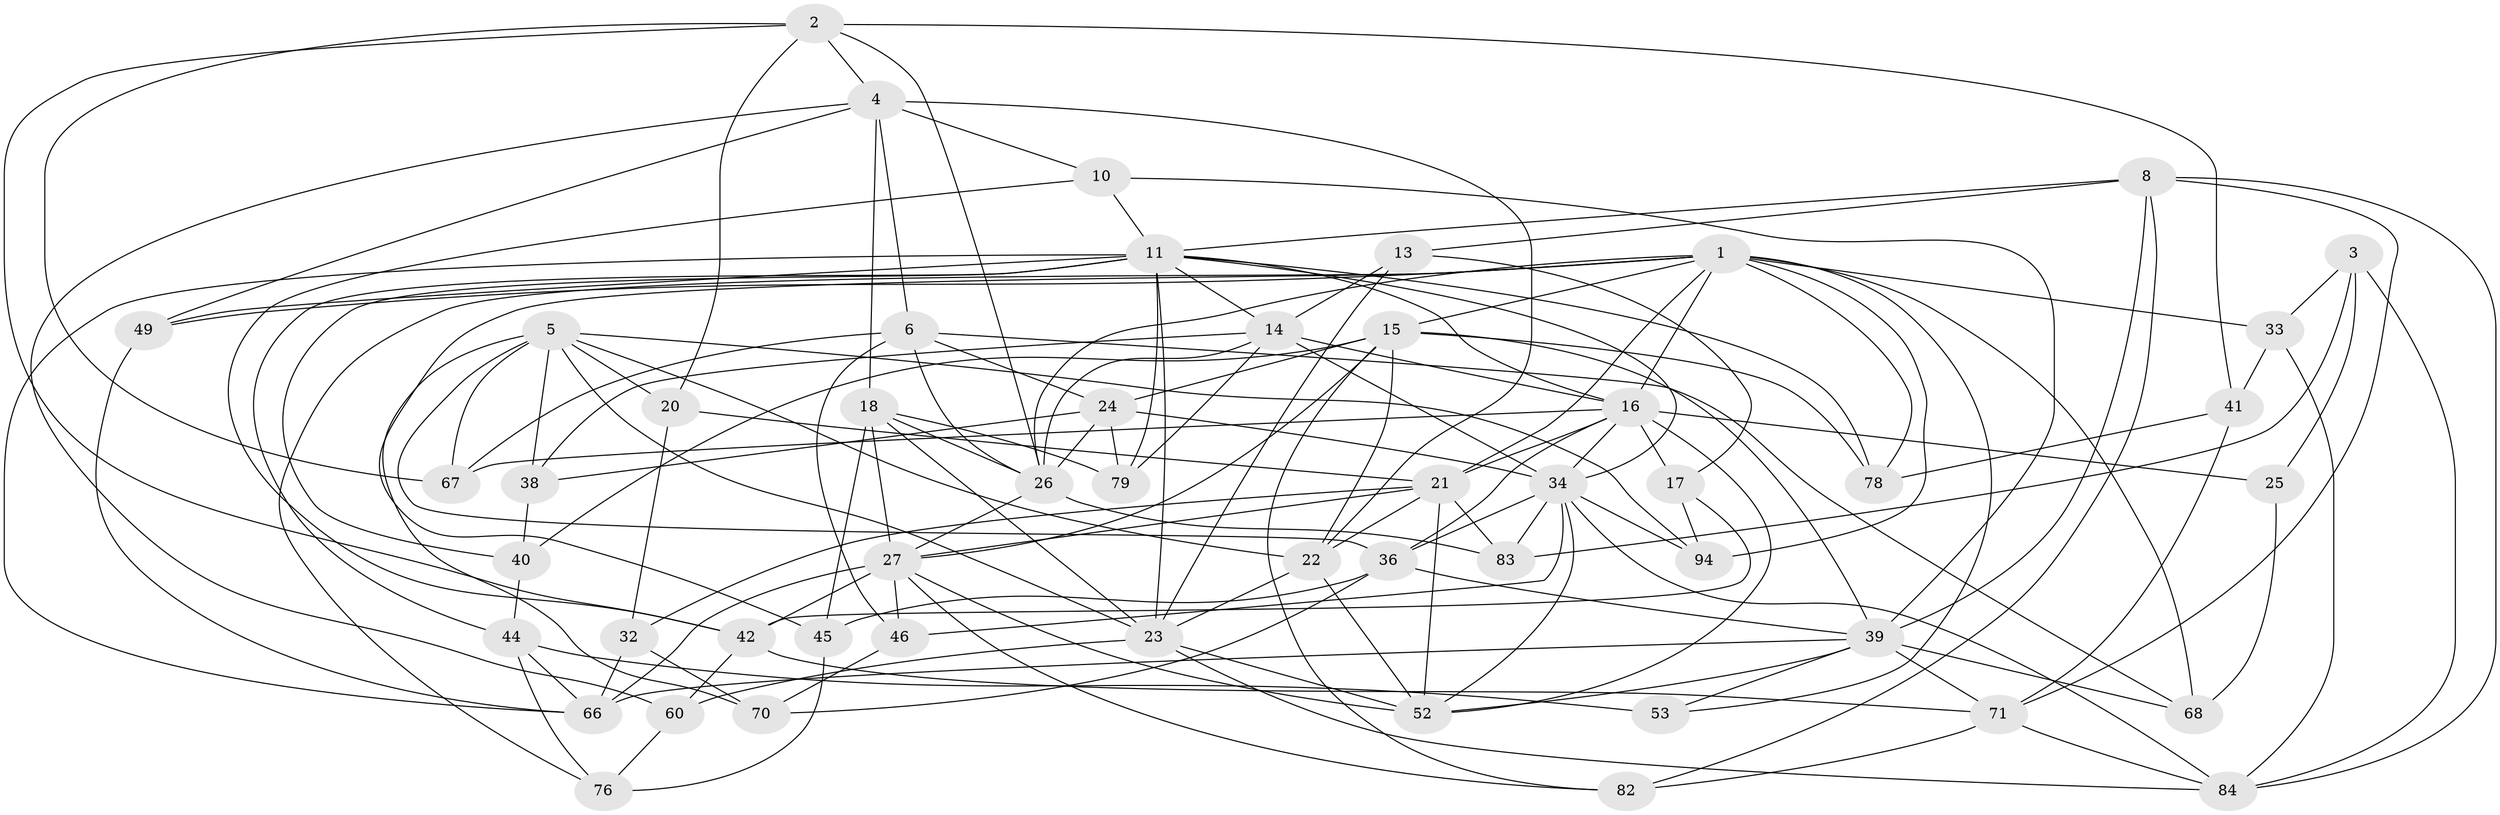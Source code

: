 // original degree distribution, {4: 1.0}
// Generated by graph-tools (version 1.1) at 2025/16/03/09/25 04:16:29]
// undirected, 51 vertices, 146 edges
graph export_dot {
graph [start="1"]
  node [color=gray90,style=filled];
  1 [super="+7+74"];
  2 [super="+63"];
  3;
  4 [super="+62+81"];
  5 [super="+90+61"];
  6 [super="+9"];
  8 [super="+99"];
  10 [super="+93"];
  11 [super="+77+12+95"];
  13;
  14 [super="+37+57"];
  15 [super="+48+75"];
  16 [super="+69+73+96"];
  17;
  18 [super="+85"];
  20;
  21 [super="+102+97"];
  22 [super="+35"];
  23 [super="+29"];
  24 [super="+56"];
  25;
  26 [super="+28"];
  27 [super="+58+54+30"];
  32;
  33;
  34 [super="+59+47"];
  36 [super="+65"];
  38;
  39 [super="+50+51"];
  40;
  41;
  42 [super="+55"];
  44 [super="+64"];
  45;
  46;
  49;
  52 [super="+72"];
  53;
  60;
  66 [super="+89"];
  67;
  68;
  70;
  71 [super="+80"];
  76;
  78;
  79;
  82;
  83;
  84 [super="+98"];
  94;
  1 -- 49;
  1 -- 94;
  1 -- 16;
  1 -- 33;
  1 -- 53;
  1 -- 45;
  1 -- 78;
  1 -- 68;
  1 -- 26;
  1 -- 76;
  1 -- 15;
  1 -- 21;
  2 -- 20;
  2 -- 67;
  2 -- 26;
  2 -- 41;
  2 -- 42;
  2 -- 4;
  3 -- 84;
  3 -- 33;
  3 -- 25;
  3 -- 83;
  4 -- 18;
  4 -- 10 [weight=2];
  4 -- 49;
  4 -- 22;
  4 -- 6;
  4 -- 60;
  5 -- 20;
  5 -- 67;
  5 -- 36;
  5 -- 38;
  5 -- 70;
  5 -- 94;
  5 -- 23;
  5 -- 22;
  6 -- 67;
  6 -- 68;
  6 -- 24;
  6 -- 46;
  6 -- 26;
  8 -- 13;
  8 -- 84;
  8 -- 82;
  8 -- 71;
  8 -- 11;
  8 -- 39;
  10 -- 42;
  10 -- 39 [weight=2];
  10 -- 11;
  11 -- 16;
  11 -- 34;
  11 -- 79;
  11 -- 23;
  11 -- 14;
  11 -- 40;
  11 -- 44;
  11 -- 78;
  11 -- 49;
  11 -- 66;
  13 -- 17;
  13 -- 14;
  13 -- 23;
  14 -- 16 [weight=2];
  14 -- 38;
  14 -- 34;
  14 -- 79;
  14 -- 26;
  15 -- 78;
  15 -- 22;
  15 -- 40;
  15 -- 82;
  15 -- 27;
  15 -- 39;
  15 -- 24;
  16 -- 25 [weight=2];
  16 -- 67;
  16 -- 34;
  16 -- 52;
  16 -- 17;
  16 -- 36;
  16 -- 21;
  17 -- 94;
  17 -- 42;
  18 -- 79;
  18 -- 45;
  18 -- 26;
  18 -- 23;
  18 -- 27;
  20 -- 32;
  20 -- 21;
  21 -- 83;
  21 -- 27;
  21 -- 52;
  21 -- 22;
  21 -- 32;
  22 -- 23;
  22 -- 52;
  23 -- 60;
  23 -- 84;
  23 -- 52;
  24 -- 79;
  24 -- 34;
  24 -- 26;
  24 -- 38;
  25 -- 68;
  26 -- 83;
  26 -- 27;
  27 -- 46;
  27 -- 82;
  27 -- 66;
  27 -- 52 [weight=2];
  27 -- 42;
  32 -- 70;
  32 -- 66;
  33 -- 41;
  33 -- 84;
  34 -- 52;
  34 -- 94;
  34 -- 46;
  34 -- 36;
  34 -- 84;
  34 -- 83;
  36 -- 70;
  36 -- 45;
  36 -- 39;
  38 -- 40;
  39 -- 66;
  39 -- 68;
  39 -- 53;
  39 -- 52;
  39 -- 71;
  40 -- 44;
  41 -- 78;
  41 -- 71;
  42 -- 60;
  42 -- 71;
  44 -- 76;
  44 -- 53 [weight=2];
  44 -- 66;
  45 -- 76;
  46 -- 70;
  49 -- 66;
  60 -- 76;
  71 -- 82;
  71 -- 84;
}
